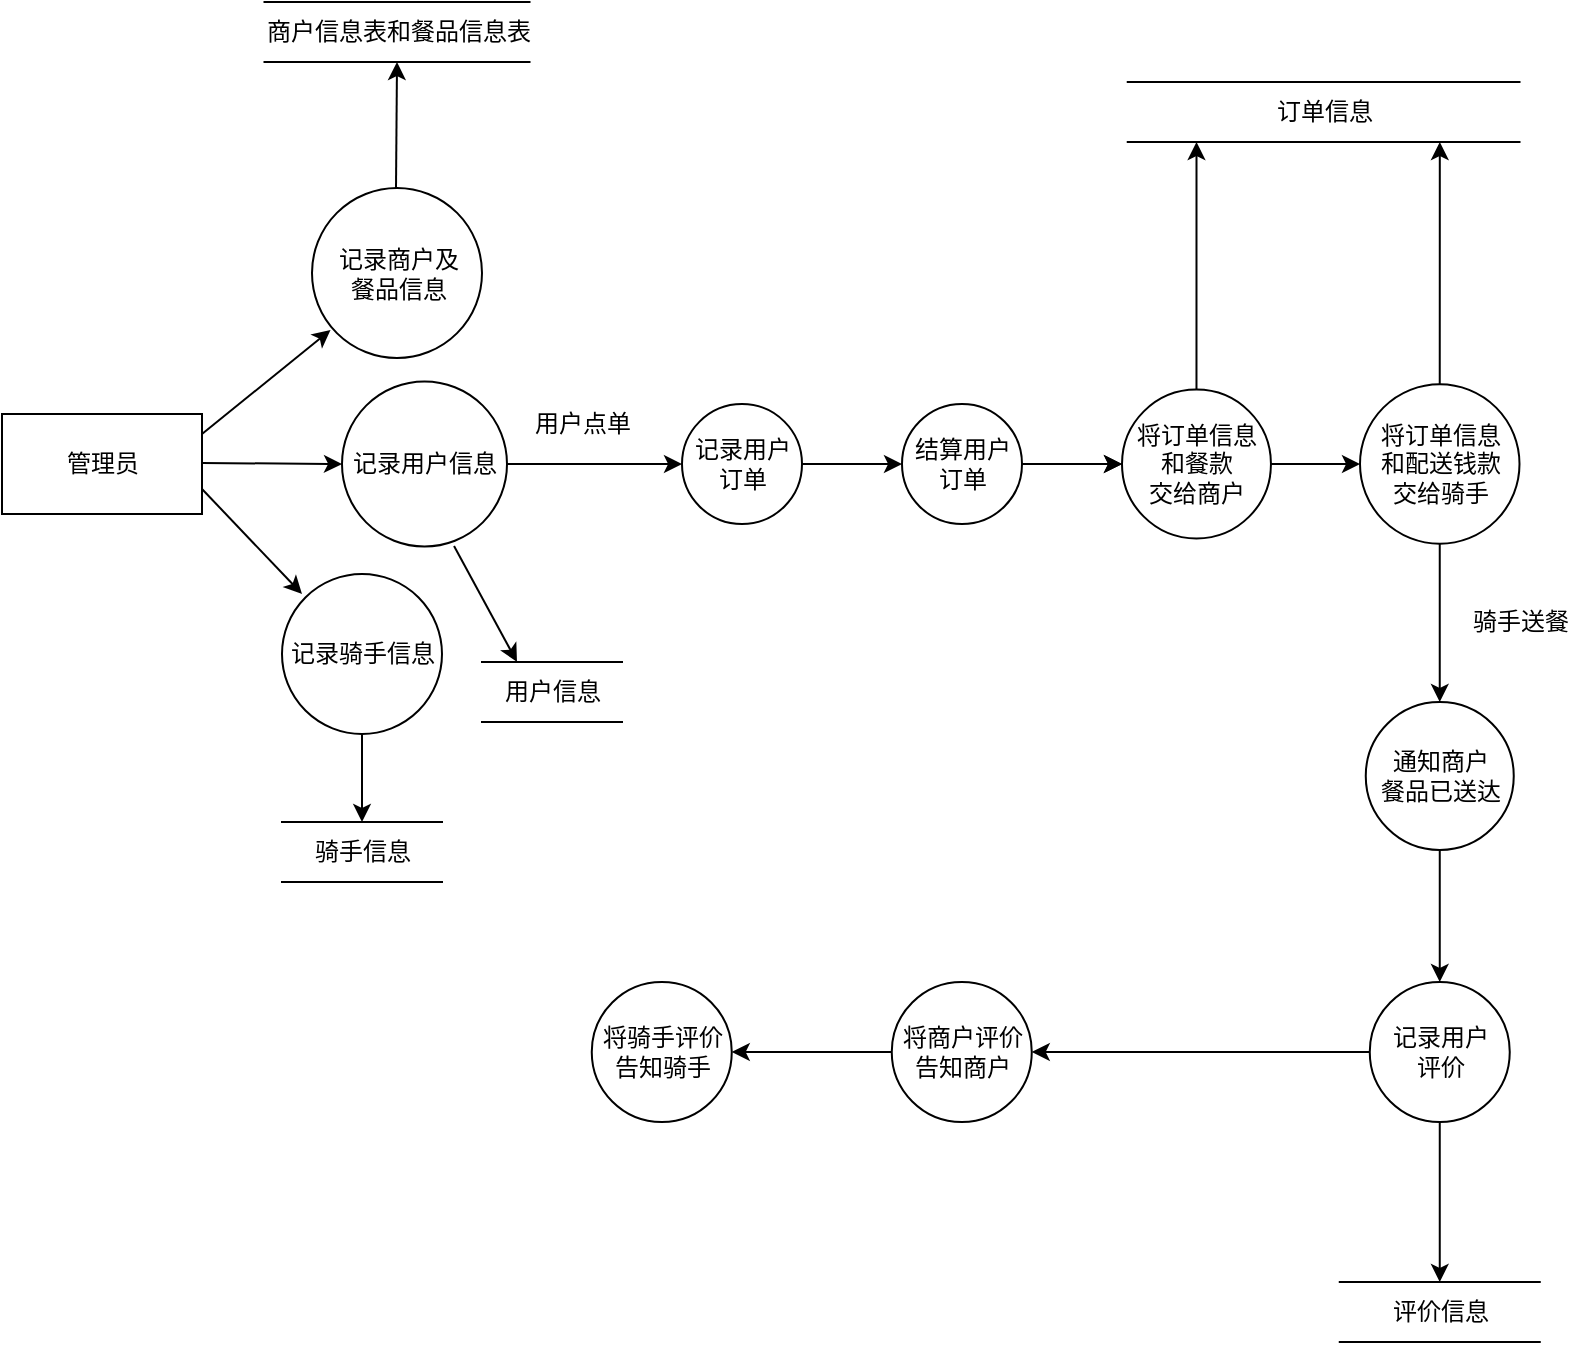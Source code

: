 <mxfile version="13.9.8" type="github" pages="7">
  <diagram id="PulOCDqJ7PH4Gsll6wzy" name="管理员当前系统的具体模型">
    <mxGraphModel dx="1202" dy="559" grid="1" gridSize="10" guides="1" tooltips="1" connect="1" arrows="1" fold="1" page="1" pageScale="1" pageWidth="827" pageHeight="1169" math="0" shadow="0">
      <root>
        <mxCell id="0" />
        <mxCell id="1" parent="0" />
        <mxCell id="TpsvETeanfn6J359NGDi-1" value="管理员" style="html=1;dashed=0;whitespace=wrap;" parent="1" vertex="1">
          <mxGeometry x="30" y="256" width="100" height="50" as="geometry" />
        </mxCell>
        <mxCell id="TpsvETeanfn6J359NGDi-3" value="" style="endArrow=classic;html=1;entryX=0.109;entryY=0.8;entryDx=0;entryDy=0;entryPerimeter=0;" parent="1" edge="1">
          <mxGeometry width="50" height="50" relative="1" as="geometry">
            <mxPoint x="130" y="266" as="sourcePoint" />
            <mxPoint x="194.265" y="214" as="targetPoint" />
          </mxGeometry>
        </mxCell>
        <mxCell id="TpsvETeanfn6J359NGDi-4" value="" style="endArrow=classic;html=1;entryX=0;entryY=0.5;entryDx=0;entryDy=0;" parent="1" target="TpsvETeanfn6J359NGDi-7" edge="1">
          <mxGeometry width="50" height="50" relative="1" as="geometry">
            <mxPoint x="130" y="280.5" as="sourcePoint" />
            <mxPoint x="190" y="281" as="targetPoint" />
          </mxGeometry>
        </mxCell>
        <mxCell id="TpsvETeanfn6J359NGDi-5" value="" style="endArrow=classic;html=1;exitX=1;exitY=0.75;exitDx=0;exitDy=0;" parent="1" source="TpsvETeanfn6J359NGDi-1" edge="1">
          <mxGeometry width="50" height="50" relative="1" as="geometry">
            <mxPoint x="150" y="346" as="sourcePoint" />
            <mxPoint x="180" y="346" as="targetPoint" />
          </mxGeometry>
        </mxCell>
        <mxCell id="TpsvETeanfn6J359NGDi-6" value="记录商户及&lt;br&gt;餐品信息" style="shape=ellipse;html=1;dashed=0;whitespace=wrap;aspect=fixed;perimeter=ellipsePerimeter;" parent="1" vertex="1">
          <mxGeometry x="185" y="143" width="85" height="85" as="geometry" />
        </mxCell>
        <mxCell id="TpsvETeanfn6J359NGDi-14" value="" style="edgeStyle=orthogonalEdgeStyle;rounded=0;orthogonalLoop=1;jettySize=auto;html=1;" parent="1" source="TpsvETeanfn6J359NGDi-7" target="TpsvETeanfn6J359NGDi-10" edge="1">
          <mxGeometry relative="1" as="geometry" />
        </mxCell>
        <mxCell id="TpsvETeanfn6J359NGDi-7" value="记录用户信息" style="shape=ellipse;html=1;dashed=0;whitespace=wrap;aspect=fixed;perimeter=ellipsePerimeter;" parent="1" vertex="1">
          <mxGeometry x="200" y="239.75" width="82.5" height="82.5" as="geometry" />
        </mxCell>
        <mxCell id="TpsvETeanfn6J359NGDi-34" value="" style="edgeStyle=orthogonalEdgeStyle;rounded=0;orthogonalLoop=1;jettySize=auto;html=1;" parent="1" source="TpsvETeanfn6J359NGDi-8" target="TpsvETeanfn6J359NGDi-33" edge="1">
          <mxGeometry relative="1" as="geometry" />
        </mxCell>
        <mxCell id="TpsvETeanfn6J359NGDi-8" value="记录骑手信息" style="shape=ellipse;html=1;dashed=0;whitespace=wrap;aspect=fixed;perimeter=ellipsePerimeter;" parent="1" vertex="1">
          <mxGeometry x="170" y="336" width="80" height="80" as="geometry" />
        </mxCell>
        <mxCell id="TpsvETeanfn6J359NGDi-16" value="" style="edgeStyle=orthogonalEdgeStyle;rounded=0;orthogonalLoop=1;jettySize=auto;html=1;" parent="1" source="TpsvETeanfn6J359NGDi-10" target="TpsvETeanfn6J359NGDi-15" edge="1">
          <mxGeometry relative="1" as="geometry" />
        </mxCell>
        <mxCell id="TpsvETeanfn6J359NGDi-10" value="记录用户&lt;br&gt;订单" style="shape=ellipse;html=1;dashed=0;whitespace=wrap;aspect=fixed;perimeter=ellipsePerimeter;" parent="1" vertex="1">
          <mxGeometry x="370" y="251.01" width="60" height="60" as="geometry" />
        </mxCell>
        <mxCell id="TpsvETeanfn6J359NGDi-21" value="" style="edgeStyle=orthogonalEdgeStyle;rounded=0;orthogonalLoop=1;jettySize=auto;html=1;" parent="1" source="daH0feYdLLQctKMREWX0-1" target="TpsvETeanfn6J359NGDi-20" edge="1">
          <mxGeometry relative="1" as="geometry" />
        </mxCell>
        <mxCell id="TpsvETeanfn6J359NGDi-15" value="结算用户&lt;br&gt;订单" style="shape=ellipse;html=1;dashed=0;whitespace=wrap;aspect=fixed;perimeter=ellipsePerimeter;" parent="1" vertex="1">
          <mxGeometry x="480" y="251" width="60" height="60" as="geometry" />
        </mxCell>
        <mxCell id="TpsvETeanfn6J359NGDi-27" value="" style="edgeStyle=orthogonalEdgeStyle;rounded=0;orthogonalLoop=1;jettySize=auto;html=1;" parent="1" source="TpsvETeanfn6J359NGDi-20" target="TpsvETeanfn6J359NGDi-26" edge="1">
          <mxGeometry relative="1" as="geometry" />
        </mxCell>
        <mxCell id="daH0feYdLLQctKMREWX0-10" value="" style="edgeStyle=orthogonalEdgeStyle;rounded=0;orthogonalLoop=1;jettySize=auto;html=1;" parent="1" source="TpsvETeanfn6J359NGDi-20" target="daH0feYdLLQctKMREWX0-6" edge="1">
          <mxGeometry relative="1" as="geometry">
            <Array as="points">
              <mxPoint x="749" y="150" />
              <mxPoint x="749" y="150" />
            </Array>
          </mxGeometry>
        </mxCell>
        <mxCell id="TpsvETeanfn6J359NGDi-20" value="将订单信息&lt;br&gt;和配送钱款&lt;br&gt;交给骑手" style="shape=ellipse;html=1;dashed=0;whitespace=wrap;aspect=fixed;perimeter=ellipsePerimeter;" parent="1" vertex="1">
          <mxGeometry x="709" y="241.13" width="79.75" height="79.75" as="geometry" />
        </mxCell>
        <mxCell id="TpsvETeanfn6J359NGDi-24" value="" style="endArrow=classic;html=1;" parent="1" edge="1">
          <mxGeometry width="50" height="50" relative="1" as="geometry">
            <mxPoint x="227" y="143" as="sourcePoint" />
            <mxPoint x="227.5" y="80" as="targetPoint" />
          </mxGeometry>
        </mxCell>
        <mxCell id="TpsvETeanfn6J359NGDi-25" value="商户信息表和餐品信息表" style="html=1;dashed=0;whitespace=wrap;shape=partialRectangle;right=0;left=0;" parent="1" vertex="1">
          <mxGeometry x="161.25" y="50" width="132.5" height="30" as="geometry" />
        </mxCell>
        <mxCell id="TpsvETeanfn6J359NGDi-30" value="" style="edgeStyle=orthogonalEdgeStyle;rounded=0;orthogonalLoop=1;jettySize=auto;html=1;" parent="1" source="TpsvETeanfn6J359NGDi-26" target="TpsvETeanfn6J359NGDi-28" edge="1">
          <mxGeometry relative="1" as="geometry" />
        </mxCell>
        <mxCell id="TpsvETeanfn6J359NGDi-26" value="通知商户&lt;br&gt;餐品已送达" style="shape=ellipse;html=1;dashed=0;whitespace=wrap;aspect=fixed;perimeter=ellipsePerimeter;" parent="1" vertex="1">
          <mxGeometry x="711.88" y="400" width="74" height="74" as="geometry" />
        </mxCell>
        <mxCell id="TpsvETeanfn6J359NGDi-43" value="" style="edgeStyle=orthogonalEdgeStyle;rounded=0;orthogonalLoop=1;jettySize=auto;html=1;" parent="1" source="TpsvETeanfn6J359NGDi-28" target="TpsvETeanfn6J359NGDi-42" edge="1">
          <mxGeometry relative="1" as="geometry" />
        </mxCell>
        <mxCell id="TpsvETeanfn6J359NGDi-50" value="" style="edgeStyle=orthogonalEdgeStyle;rounded=0;orthogonalLoop=1;jettySize=auto;html=1;" parent="1" source="TpsvETeanfn6J359NGDi-28" target="TpsvETeanfn6J359NGDi-49" edge="1">
          <mxGeometry relative="1" as="geometry" />
        </mxCell>
        <mxCell id="TpsvETeanfn6J359NGDi-28" value="记录用户&lt;br&gt;评价" style="shape=ellipse;html=1;dashed=0;whitespace=wrap;aspect=fixed;perimeter=ellipsePerimeter;" parent="1" vertex="1">
          <mxGeometry x="713.88" y="540" width="70" height="70" as="geometry" />
        </mxCell>
        <mxCell id="TpsvETeanfn6J359NGDi-33" value="骑手信息" style="html=1;dashed=0;whitespace=wrap;shape=partialRectangle;right=0;left=0;" parent="1" vertex="1">
          <mxGeometry x="170" y="460" width="80" height="30" as="geometry" />
        </mxCell>
        <mxCell id="TpsvETeanfn6J359NGDi-35" value="用户信息" style="html=1;dashed=0;whitespace=wrap;shape=partialRectangle;right=0;left=0;" parent="1" vertex="1">
          <mxGeometry x="270" y="380" width="70" height="30" as="geometry" />
        </mxCell>
        <mxCell id="TpsvETeanfn6J359NGDi-39" value="" style="endArrow=classic;html=1;entryX=0.25;entryY=0;entryDx=0;entryDy=0;exitX=0.679;exitY=0.997;exitDx=0;exitDy=0;exitPerimeter=0;" parent="1" source="TpsvETeanfn6J359NGDi-7" target="TpsvETeanfn6J359NGDi-35" edge="1">
          <mxGeometry width="50" height="50" relative="1" as="geometry">
            <mxPoint x="360" y="380" as="sourcePoint" />
            <mxPoint x="410" y="330" as="targetPoint" />
          </mxGeometry>
        </mxCell>
        <mxCell id="TpsvETeanfn6J359NGDi-45" value="" style="edgeStyle=orthogonalEdgeStyle;rounded=0;orthogonalLoop=1;jettySize=auto;html=1;" parent="1" source="TpsvETeanfn6J359NGDi-42" target="TpsvETeanfn6J359NGDi-44" edge="1">
          <mxGeometry relative="1" as="geometry" />
        </mxCell>
        <mxCell id="TpsvETeanfn6J359NGDi-42" value="将商户评价&lt;br&gt;告知商户" style="shape=ellipse;html=1;dashed=0;whitespace=wrap;aspect=fixed;perimeter=ellipsePerimeter;" parent="1" vertex="1">
          <mxGeometry x="474.88" y="540" width="70" height="70" as="geometry" />
        </mxCell>
        <mxCell id="TpsvETeanfn6J359NGDi-44" value="将骑手评价&lt;br&gt;告知骑手" style="shape=ellipse;html=1;dashed=0;whitespace=wrap;aspect=fixed;perimeter=ellipsePerimeter;" parent="1" vertex="1">
          <mxGeometry x="324.88" y="540" width="70" height="70" as="geometry" />
        </mxCell>
        <mxCell id="TpsvETeanfn6J359NGDi-49" value="评价信息" style="html=1;dashed=0;whitespace=wrap;shape=partialRectangle;right=0;left=0;" parent="1" vertex="1">
          <mxGeometry x="698.88" y="690" width="100" height="30" as="geometry" />
        </mxCell>
        <mxCell id="LMr377BOTEBLQLIHKNoT-1" value="骑手送餐&lt;br&gt;" style="text;html=1;align=center;verticalAlign=middle;resizable=0;points=[];autosize=1;" parent="1" vertex="1">
          <mxGeometry x="759" y="350" width="60" height="20" as="geometry" />
        </mxCell>
        <mxCell id="d7_mc_7TlGg1tu9-dOKc-1" value="用户点单" style="text;html=1;align=center;verticalAlign=middle;resizable=0;points=[];autosize=1;" parent="1" vertex="1">
          <mxGeometry x="290" y="251.01" width="60" height="20" as="geometry" />
        </mxCell>
        <mxCell id="daH0feYdLLQctKMREWX0-2" value="" style="edgeStyle=orthogonalEdgeStyle;rounded=0;orthogonalLoop=1;jettySize=auto;html=1;" parent="1" source="TpsvETeanfn6J359NGDi-15" target="daH0feYdLLQctKMREWX0-1" edge="1">
          <mxGeometry relative="1" as="geometry">
            <mxPoint x="540" y="281" as="sourcePoint" />
            <mxPoint x="748.941" y="173.0" as="targetPoint" />
          </mxGeometry>
        </mxCell>
        <mxCell id="daH0feYdLLQctKMREWX0-9" value="" style="edgeStyle=orthogonalEdgeStyle;rounded=0;orthogonalLoop=1;jettySize=auto;html=1;" parent="1" source="daH0feYdLLQctKMREWX0-1" target="daH0feYdLLQctKMREWX0-6" edge="1">
          <mxGeometry relative="1" as="geometry">
            <Array as="points">
              <mxPoint x="627" y="150" />
              <mxPoint x="627" y="150" />
            </Array>
          </mxGeometry>
        </mxCell>
        <mxCell id="daH0feYdLLQctKMREWX0-1" value="将订单信息&lt;br&gt;和餐款&lt;br&gt;交给商户" style="shape=ellipse;html=1;dashed=0;whitespace=wrap;aspect=fixed;perimeter=ellipsePerimeter;" parent="1" vertex="1">
          <mxGeometry x="590" y="243.76" width="74.48" height="74.48" as="geometry" />
        </mxCell>
        <mxCell id="daH0feYdLLQctKMREWX0-3" value="" style="edgeStyle=orthogonalEdgeStyle;rounded=0;orthogonalLoop=1;jettySize=auto;html=1;" parent="1" source="TpsvETeanfn6J359NGDi-15" target="daH0feYdLLQctKMREWX0-1" edge="1">
          <mxGeometry relative="1" as="geometry">
            <mxPoint x="540" y="281" as="sourcePoint" />
            <mxPoint x="709.0" y="281" as="targetPoint" />
          </mxGeometry>
        </mxCell>
        <mxCell id="daH0feYdLLQctKMREWX0-6" value="订单信息" style="html=1;dashed=0;whitespace=wrap;shape=partialRectangle;right=0;left=0;" parent="1" vertex="1">
          <mxGeometry x="592.87" y="90" width="195.88" height="30" as="geometry" />
        </mxCell>
      </root>
    </mxGraphModel>
  </diagram>
  <diagram id="XjWj0R0LAeMijcCc-C38" name="管理员当前系统的逻辑模型">
    <mxGraphModel dx="1022" dy="475" grid="1" gridSize="10" guides="1" tooltips="1" connect="1" arrows="1" fold="1" page="1" pageScale="1" pageWidth="827" pageHeight="1169" math="0" shadow="0">
      <root>
        <mxCell id="7PEGPyqsujTB2YlUPP05-0" />
        <mxCell id="7PEGPyqsujTB2YlUPP05-1" parent="7PEGPyqsujTB2YlUPP05-0" />
        <mxCell id="O0_hXZs-WxEqtWD1AIJX-0" value="管理员" style="html=1;dashed=0;whitespace=wrap;" parent="7PEGPyqsujTB2YlUPP05-1" vertex="1">
          <mxGeometry x="18" y="256" width="100" height="50" as="geometry" />
        </mxCell>
        <mxCell id="O0_hXZs-WxEqtWD1AIJX-1" value="" style="endArrow=classic;html=1;entryX=0.109;entryY=0.8;entryDx=0;entryDy=0;entryPerimeter=0;" parent="7PEGPyqsujTB2YlUPP05-1" edge="1">
          <mxGeometry width="50" height="50" relative="1" as="geometry">
            <mxPoint x="118" y="266.0" as="sourcePoint" />
            <mxPoint x="182.265" y="214.0" as="targetPoint" />
          </mxGeometry>
        </mxCell>
        <mxCell id="O0_hXZs-WxEqtWD1AIJX-2" value="" style="endArrow=classic;html=1;entryX=0;entryY=0.5;entryDx=0;entryDy=0;" parent="7PEGPyqsujTB2YlUPP05-1" target="O0_hXZs-WxEqtWD1AIJX-6" edge="1">
          <mxGeometry width="50" height="50" relative="1" as="geometry">
            <mxPoint x="118" y="280.5" as="sourcePoint" />
            <mxPoint x="178" y="281" as="targetPoint" />
          </mxGeometry>
        </mxCell>
        <mxCell id="O0_hXZs-WxEqtWD1AIJX-3" value="" style="endArrow=classic;html=1;exitX=1;exitY=0.75;exitDx=0;exitDy=0;" parent="7PEGPyqsujTB2YlUPP05-1" source="O0_hXZs-WxEqtWD1AIJX-0" edge="1">
          <mxGeometry width="50" height="50" relative="1" as="geometry">
            <mxPoint x="138" y="346" as="sourcePoint" />
            <mxPoint x="168" y="346" as="targetPoint" />
          </mxGeometry>
        </mxCell>
        <mxCell id="O0_hXZs-WxEqtWD1AIJX-4" value="记录并管理&lt;br&gt;商户及&lt;br&gt;餐品信息" style="shape=ellipse;html=1;dashed=0;whitespace=wrap;aspect=fixed;perimeter=ellipsePerimeter;" parent="7PEGPyqsujTB2YlUPP05-1" vertex="1">
          <mxGeometry x="173" y="143" width="85" height="85" as="geometry" />
        </mxCell>
        <mxCell id="O0_hXZs-WxEqtWD1AIJX-5" value="" style="edgeStyle=orthogonalEdgeStyle;rounded=0;orthogonalLoop=1;jettySize=auto;html=1;entryX=0;entryY=0.5;entryDx=0;entryDy=0;" parent="7PEGPyqsujTB2YlUPP05-1" source="O0_hXZs-WxEqtWD1AIJX-33" target="O0_hXZs-WxEqtWD1AIJX-13" edge="1">
          <mxGeometry relative="1" as="geometry">
            <mxPoint x="440.0" y="281.01" as="targetPoint" />
          </mxGeometry>
        </mxCell>
        <mxCell id="O0_hXZs-WxEqtWD1AIJX-6" value="记录并管理&lt;br&gt;用户信息" style="shape=ellipse;html=1;dashed=0;whitespace=wrap;aspect=fixed;perimeter=ellipsePerimeter;" parent="7PEGPyqsujTB2YlUPP05-1" vertex="1">
          <mxGeometry x="188" y="239.75" width="82.5" height="82.5" as="geometry" />
        </mxCell>
        <mxCell id="O0_hXZs-WxEqtWD1AIJX-7" value="" style="edgeStyle=orthogonalEdgeStyle;rounded=0;orthogonalLoop=1;jettySize=auto;html=1;" parent="7PEGPyqsujTB2YlUPP05-1" source="O0_hXZs-WxEqtWD1AIJX-8" target="O0_hXZs-WxEqtWD1AIJX-24" edge="1">
          <mxGeometry relative="1" as="geometry" />
        </mxCell>
        <mxCell id="O0_hXZs-WxEqtWD1AIJX-8" value="记录并管理&lt;br&gt;骑手信息" style="shape=ellipse;html=1;dashed=0;whitespace=wrap;aspect=fixed;perimeter=ellipsePerimeter;" parent="7PEGPyqsujTB2YlUPP05-1" vertex="1">
          <mxGeometry x="158" y="336" width="80" height="80" as="geometry" />
        </mxCell>
        <mxCell id="O0_hXZs-WxEqtWD1AIJX-11" value="" style="edgeStyle=orthogonalEdgeStyle;rounded=0;orthogonalLoop=1;jettySize=auto;html=1;" parent="7PEGPyqsujTB2YlUPP05-1" source="O0_hXZs-WxEqtWD1AIJX-13" target="O0_hXZs-WxEqtWD1AIJX-15" edge="1">
          <mxGeometry relative="1" as="geometry" />
        </mxCell>
        <mxCell id="O0_hXZs-WxEqtWD1AIJX-12" value="" style="edgeStyle=orthogonalEdgeStyle;rounded=0;orthogonalLoop=1;jettySize=auto;html=1;" parent="7PEGPyqsujTB2YlUPP05-1" source="O0_hXZs-WxEqtWD1AIJX-13" target="O0_hXZs-WxEqtWD1AIJX-23" edge="1">
          <mxGeometry relative="1" as="geometry" />
        </mxCell>
        <mxCell id="O0_hXZs-WxEqtWD1AIJX-13" value="结算用户&lt;br&gt;订单" style="shape=ellipse;html=1;dashed=0;whitespace=wrap;aspect=fixed;perimeter=ellipsePerimeter;" parent="7PEGPyqsujTB2YlUPP05-1" vertex="1">
          <mxGeometry x="517.39" y="239.26" width="83.49" height="83.49" as="geometry" />
        </mxCell>
        <mxCell id="O0_hXZs-WxEqtWD1AIJX-14" value="" style="edgeStyle=orthogonalEdgeStyle;rounded=0;orthogonalLoop=1;jettySize=auto;html=1;" parent="7PEGPyqsujTB2YlUPP05-1" source="O0_hXZs-WxEqtWD1AIJX-15" target="O0_hXZs-WxEqtWD1AIJX-19" edge="1">
          <mxGeometry relative="1" as="geometry" />
        </mxCell>
        <mxCell id="O0_hXZs-WxEqtWD1AIJX-15" value="系统提交订单&lt;br&gt;给&lt;br&gt;商户和骑手" style="shape=ellipse;html=1;dashed=0;whitespace=wrap;aspect=fixed;perimeter=ellipsePerimeter;" parent="7PEGPyqsujTB2YlUPP05-1" vertex="1">
          <mxGeometry x="676" y="241.13" width="79.75" height="79.75" as="geometry" />
        </mxCell>
        <mxCell id="O0_hXZs-WxEqtWD1AIJX-16" value="" style="endArrow=classic;html=1;" parent="7PEGPyqsujTB2YlUPP05-1" edge="1">
          <mxGeometry width="50" height="50" relative="1" as="geometry">
            <mxPoint x="215" y="143" as="sourcePoint" />
            <mxPoint x="215.5" y="80" as="targetPoint" />
          </mxGeometry>
        </mxCell>
        <mxCell id="O0_hXZs-WxEqtWD1AIJX-17" value="商户信息表和餐品信息表" style="html=1;dashed=0;whitespace=wrap;shape=partialRectangle;right=0;left=0;" parent="7PEGPyqsujTB2YlUPP05-1" vertex="1">
          <mxGeometry x="160" y="50" width="240.75" height="30" as="geometry" />
        </mxCell>
        <mxCell id="O0_hXZs-WxEqtWD1AIJX-18" value="" style="edgeStyle=orthogonalEdgeStyle;rounded=0;orthogonalLoop=1;jettySize=auto;html=1;" parent="7PEGPyqsujTB2YlUPP05-1" source="O0_hXZs-WxEqtWD1AIJX-19" target="O0_hXZs-WxEqtWD1AIJX-22" edge="1">
          <mxGeometry relative="1" as="geometry" />
        </mxCell>
        <mxCell id="O0_hXZs-WxEqtWD1AIJX-19" value="骑手&lt;br&gt;在系统上发出&lt;br&gt;订单送达消息" style="shape=ellipse;html=1;dashed=0;whitespace=wrap;aspect=fixed;perimeter=ellipsePerimeter;" parent="7PEGPyqsujTB2YlUPP05-1" vertex="1">
          <mxGeometry x="676" y="390" width="80" height="80" as="geometry" />
        </mxCell>
        <mxCell id="O0_hXZs-WxEqtWD1AIJX-20" value="" style="edgeStyle=orthogonalEdgeStyle;rounded=0;orthogonalLoop=1;jettySize=auto;html=1;" parent="7PEGPyqsujTB2YlUPP05-1" source="O0_hXZs-WxEqtWD1AIJX-22" target="O0_hXZs-WxEqtWD1AIJX-28" edge="1">
          <mxGeometry relative="1" as="geometry" />
        </mxCell>
        <mxCell id="O0_hXZs-WxEqtWD1AIJX-21" value="" style="edgeStyle=orthogonalEdgeStyle;rounded=0;orthogonalLoop=1;jettySize=auto;html=1;" parent="7PEGPyqsujTB2YlUPP05-1" source="O0_hXZs-WxEqtWD1AIJX-22" target="O0_hXZs-WxEqtWD1AIJX-30" edge="1">
          <mxGeometry relative="1" as="geometry" />
        </mxCell>
        <mxCell id="O0_hXZs-WxEqtWD1AIJX-22" value="用户通过&lt;br&gt;系统评价" style="shape=ellipse;html=1;dashed=0;whitespace=wrap;aspect=fixed;perimeter=ellipsePerimeter;" parent="7PEGPyqsujTB2YlUPP05-1" vertex="1">
          <mxGeometry x="680.88" y="540" width="70" height="70" as="geometry" />
        </mxCell>
        <mxCell id="O0_hXZs-WxEqtWD1AIJX-23" value="订单信息" style="html=1;dashed=0;whitespace=wrap;shape=partialRectangle;right=0;left=0;" parent="7PEGPyqsujTB2YlUPP05-1" vertex="1">
          <mxGeometry x="665.88" y="143" width="100" height="30" as="geometry" />
        </mxCell>
        <mxCell id="O0_hXZs-WxEqtWD1AIJX-24" value="骑手信息" style="html=1;dashed=0;whitespace=wrap;shape=partialRectangle;right=0;left=0;" parent="7PEGPyqsujTB2YlUPP05-1" vertex="1">
          <mxGeometry x="158" y="460" width="80" height="30" as="geometry" />
        </mxCell>
        <mxCell id="O0_hXZs-WxEqtWD1AIJX-25" value="用户信息" style="html=1;dashed=0;whitespace=wrap;shape=partialRectangle;right=0;left=0;" parent="7PEGPyqsujTB2YlUPP05-1" vertex="1">
          <mxGeometry x="258" y="380" width="70" height="30" as="geometry" />
        </mxCell>
        <mxCell id="O0_hXZs-WxEqtWD1AIJX-26" value="" style="endArrow=classic;html=1;entryX=0.25;entryY=0;entryDx=0;entryDy=0;exitX=0.679;exitY=0.997;exitDx=0;exitDy=0;exitPerimeter=0;" parent="7PEGPyqsujTB2YlUPP05-1" source="O0_hXZs-WxEqtWD1AIJX-6" target="O0_hXZs-WxEqtWD1AIJX-25" edge="1">
          <mxGeometry width="50" height="50" relative="1" as="geometry">
            <mxPoint x="348" y="380" as="sourcePoint" />
            <mxPoint x="398" y="330" as="targetPoint" />
          </mxGeometry>
        </mxCell>
        <mxCell id="O0_hXZs-WxEqtWD1AIJX-27" value="" style="edgeStyle=orthogonalEdgeStyle;rounded=0;orthogonalLoop=1;jettySize=auto;html=1;" parent="7PEGPyqsujTB2YlUPP05-1" source="O0_hXZs-WxEqtWD1AIJX-28" target="O0_hXZs-WxEqtWD1AIJX-29" edge="1">
          <mxGeometry relative="1" as="geometry" />
        </mxCell>
        <mxCell id="O0_hXZs-WxEqtWD1AIJX-28" value="商户&lt;br&gt;收到评价&lt;br&gt;并评论" style="shape=ellipse;html=1;dashed=0;whitespace=wrap;aspect=fixed;perimeter=ellipsePerimeter;" parent="7PEGPyqsujTB2YlUPP05-1" vertex="1">
          <mxGeometry x="530.88" y="540" width="70" height="70" as="geometry" />
        </mxCell>
        <mxCell id="O0_hXZs-WxEqtWD1AIJX-29" value="骑手&lt;br&gt;收到评价" style="shape=ellipse;html=1;dashed=0;whitespace=wrap;aspect=fixed;perimeter=ellipsePerimeter;" parent="7PEGPyqsujTB2YlUPP05-1" vertex="1">
          <mxGeometry x="380.88" y="540" width="70" height="70" as="geometry" />
        </mxCell>
        <mxCell id="O0_hXZs-WxEqtWD1AIJX-30" value="评价信息" style="html=1;dashed=0;whitespace=wrap;shape=partialRectangle;right=0;left=0;" parent="7PEGPyqsujTB2YlUPP05-1" vertex="1">
          <mxGeometry x="665.88" y="670" width="100" height="30" as="geometry" />
        </mxCell>
        <mxCell id="O0_hXZs-WxEqtWD1AIJX-33" value="用户浏览&lt;br&gt;餐品" style="shape=ellipse;html=1;dashed=0;whitespace=wrap;aspect=fixed;perimeter=ellipsePerimeter;" parent="7PEGPyqsujTB2YlUPP05-1" vertex="1">
          <mxGeometry x="320" y="254.01" width="54" height="54" as="geometry" />
        </mxCell>
        <mxCell id="O0_hXZs-WxEqtWD1AIJX-34" value="" style="edgeStyle=orthogonalEdgeStyle;rounded=0;orthogonalLoop=1;jettySize=auto;html=1;" parent="7PEGPyqsujTB2YlUPP05-1" source="O0_hXZs-WxEqtWD1AIJX-6" target="O0_hXZs-WxEqtWD1AIJX-33" edge="1">
          <mxGeometry relative="1" as="geometry">
            <mxPoint x="270.5" y="281.1" as="sourcePoint" />
            <mxPoint x="426.0" y="281" as="targetPoint" />
          </mxGeometry>
        </mxCell>
        <mxCell id="O0_hXZs-WxEqtWD1AIJX-37" value="" style="endArrow=classic;html=1;exitX=0.75;exitY=1;exitDx=0;exitDy=0;entryX=0.383;entryY=0.012;entryDx=0;entryDy=0;entryPerimeter=0;" parent="7PEGPyqsujTB2YlUPP05-1" source="O0_hXZs-WxEqtWD1AIJX-17" target="O0_hXZs-WxEqtWD1AIJX-33" edge="1">
          <mxGeometry width="50" height="50" relative="1" as="geometry">
            <mxPoint x="380" y="270" as="sourcePoint" />
            <mxPoint x="430" y="220" as="targetPoint" />
          </mxGeometry>
        </mxCell>
        <mxCell id="O0_hXZs-WxEqtWD1AIJX-39" value="用户添加餐品至购物车" style="text;html=1;align=center;verticalAlign=middle;resizable=0;points=[];autosize=1;" parent="7PEGPyqsujTB2YlUPP05-1" vertex="1">
          <mxGeometry x="377.39" y="254.01" width="140" height="20" as="geometry" />
        </mxCell>
      </root>
    </mxGraphModel>
  </diagram>
  <diagram id="S03hlIgePszKsTVI46A4" name="管理员目标系统的逻辑模型">
    <mxGraphModel dx="1022" dy="475" grid="1" gridSize="10" guides="1" tooltips="1" connect="1" arrows="1" fold="1" page="1" pageScale="1" pageWidth="827" pageHeight="1169" math="0" shadow="0">
      <root>
        <mxCell id="h6W0E3XPHrL82N9zpRij-0" />
        <mxCell id="h6W0E3XPHrL82N9zpRij-1" parent="h6W0E3XPHrL82N9zpRij-0" />
        <mxCell id="khJN0RGJiX4RdqNIVHe0-0" value="管理员" style="html=1;dashed=0;whitespace=wrap;" parent="h6W0E3XPHrL82N9zpRij-1" vertex="1">
          <mxGeometry x="30" y="150" width="100" height="50" as="geometry" />
        </mxCell>
        <mxCell id="khJN0RGJiX4RdqNIVHe0-2" value="" style="edgeStyle=orthogonalEdgeStyle;rounded=0;orthogonalLoop=1;jettySize=auto;html=1;" parent="h6W0E3XPHrL82N9zpRij-1" source="khJN0RGJiX4RdqNIVHe0-0" target="khJN0RGJiX4RdqNIVHe0-1" edge="1">
          <mxGeometry relative="1" as="geometry" />
        </mxCell>
        <mxCell id="khJN0RGJiX4RdqNIVHe0-1" value="根据条件&lt;br&gt;展示信息" style="shape=ellipse;html=1;dashed=0;whitespace=wrap;aspect=fixed;perimeter=ellipsePerimeter;" parent="h6W0E3XPHrL82N9zpRij-1" vertex="1">
          <mxGeometry x="210" y="140" width="70" height="70" as="geometry" />
        </mxCell>
        <mxCell id="khJN0RGJiX4RdqNIVHe0-3" value="输入条件" style="text;html=1;align=center;verticalAlign=middle;resizable=0;points=[];autosize=1;" parent="h6W0E3XPHrL82N9zpRij-1" vertex="1">
          <mxGeometry x="140" y="150" width="60" height="20" as="geometry" />
        </mxCell>
      </root>
    </mxGraphModel>
  </diagram>
  <diagram id="jnfOdmZ__iaxUr_c12kk" name="当前系统具体模型">
    <mxGraphModel dx="1022" dy="475" grid="1" gridSize="10" guides="1" tooltips="1" connect="1" arrows="1" fold="1" page="1" pageScale="1" pageWidth="827" pageHeight="1169" math="0" shadow="0">
      <root>
        <mxCell id="4CEED9ruwewhmVlUyY06-0" />
        <mxCell id="4CEED9ruwewhmVlUyY06-1" parent="4CEED9ruwewhmVlUyY06-0" />
        <mxCell id="lQFAllVbm1Ow5148LgKJ-0" style="edgeStyle=orthogonalEdgeStyle;rounded=0;orthogonalLoop=1;jettySize=auto;html=1;exitX=1;exitY=0.5;exitDx=0;exitDy=0;" edge="1" parent="4CEED9ruwewhmVlUyY06-1" source="lQFAllVbm1Ow5148LgKJ-1">
          <mxGeometry relative="1" as="geometry">
            <mxPoint x="350" y="200" as="targetPoint" />
          </mxGeometry>
        </mxCell>
        <mxCell id="lQFAllVbm1Ow5148LgKJ-1" value="查看用户订单/通知/投诉/" style="ellipse;whiteSpace=wrap;html=1;aspect=fixed;" vertex="1" parent="4CEED9ruwewhmVlUyY06-1">
          <mxGeometry x="210" y="160" width="80" height="80" as="geometry" />
        </mxCell>
        <mxCell id="lQFAllVbm1Ow5148LgKJ-2" style="edgeStyle=orthogonalEdgeStyle;rounded=0;orthogonalLoop=1;jettySize=auto;html=1;exitX=1;exitY=0.5;exitDx=0;exitDy=0;" edge="1" parent="4CEED9ruwewhmVlUyY06-1" source="lQFAllVbm1Ow5148LgKJ-3" target="lQFAllVbm1Ow5148LgKJ-1">
          <mxGeometry relative="1" as="geometry" />
        </mxCell>
        <mxCell id="lQFAllVbm1Ow5148LgKJ-3" value="管理员" style="rounded=0;whiteSpace=wrap;html=1;" vertex="1" parent="4CEED9ruwewhmVlUyY06-1">
          <mxGeometry x="30" y="170" width="120" height="60" as="geometry" />
        </mxCell>
        <mxCell id="lQFAllVbm1Ow5148LgKJ-4" style="edgeStyle=orthogonalEdgeStyle;rounded=0;orthogonalLoop=1;jettySize=auto;html=1;exitX=1;exitY=0.5;exitDx=0;exitDy=0;" edge="1" parent="4CEED9ruwewhmVlUyY06-1" source="lQFAllVbm1Ow5148LgKJ-5">
          <mxGeometry relative="1" as="geometry">
            <mxPoint x="500" y="200" as="targetPoint" />
          </mxGeometry>
        </mxCell>
        <mxCell id="lQFAllVbm1Ow5148LgKJ-5" value="判断消息类型" style="ellipse;whiteSpace=wrap;html=1;" vertex="1" parent="4CEED9ruwewhmVlUyY06-1">
          <mxGeometry x="350" y="160" width="80" height="80" as="geometry" />
        </mxCell>
        <mxCell id="lQFAllVbm1Ow5148LgKJ-6" style="edgeStyle=orthogonalEdgeStyle;rounded=0;orthogonalLoop=1;jettySize=auto;html=1;exitX=1;exitY=0.5;exitDx=0;exitDy=0;" edge="1" parent="4CEED9ruwewhmVlUyY06-1" source="lQFAllVbm1Ow5148LgKJ-7">
          <mxGeometry relative="1" as="geometry">
            <mxPoint x="660" y="205" as="targetPoint" />
          </mxGeometry>
        </mxCell>
        <mxCell id="lQFAllVbm1Ow5148LgKJ-7" value="根据不同类型信息作出不同处理" style="ellipse;whiteSpace=wrap;html=1;" vertex="1" parent="4CEED9ruwewhmVlUyY06-1">
          <mxGeometry x="500" y="160" width="90" height="90" as="geometry" />
        </mxCell>
        <mxCell id="lQFAllVbm1Ow5148LgKJ-8" style="edgeStyle=orthogonalEdgeStyle;rounded=0;orthogonalLoop=1;jettySize=auto;html=1;exitX=1;exitY=0.5;exitDx=0;exitDy=0;" edge="1" parent="4CEED9ruwewhmVlUyY06-1" source="lQFAllVbm1Ow5148LgKJ-9">
          <mxGeometry relative="1" as="geometry">
            <mxPoint x="840" y="205" as="targetPoint" />
            <Array as="points">
              <mxPoint x="830" y="205" />
            </Array>
          </mxGeometry>
        </mxCell>
        <mxCell id="lQFAllVbm1Ow5148LgKJ-9" value="把处理完的消息发送给对应对象" style="ellipse;whiteSpace=wrap;html=1;" vertex="1" parent="4CEED9ruwewhmVlUyY06-1">
          <mxGeometry x="660" y="147.5" width="110" height="115" as="geometry" />
        </mxCell>
        <mxCell id="lQFAllVbm1Ow5148LgKJ-10" value="用户/骑手/商户" style="whiteSpace=wrap;html=1;" vertex="1" parent="4CEED9ruwewhmVlUyY06-1">
          <mxGeometry x="840" y="175" width="120" height="60" as="geometry" />
        </mxCell>
        <mxCell id="lQFAllVbm1Ow5148LgKJ-11" value="消息" style="text;html=1;align=center;verticalAlign=middle;resizable=0;points=[];autosize=1;" vertex="1" parent="4CEED9ruwewhmVlUyY06-1">
          <mxGeometry x="780" y="180" width="40" height="20" as="geometry" />
        </mxCell>
      </root>
    </mxGraphModel>
  </diagram>
  <diagram id="a2TugnccaQGOMZRuFflP" name="当前系统逻辑模型">
    <mxGraphModel dx="1022" dy="475" grid="1" gridSize="10" guides="1" tooltips="1" connect="1" arrows="1" fold="1" page="1" pageScale="1" pageWidth="827" pageHeight="1169" math="0" shadow="0">
      <root>
        <mxCell id="74bvymVrJTyrRG2z0Kbe-0" />
        <mxCell id="74bvymVrJTyrRG2z0Kbe-1" parent="74bvymVrJTyrRG2z0Kbe-0" />
        <mxCell id="t3Q0-jbYd58tLp5EyqqA-0" style="edgeStyle=orthogonalEdgeStyle;rounded=0;orthogonalLoop=1;jettySize=auto;html=1;exitX=1;exitY=0.5;exitDx=0;exitDy=0;entryX=0;entryY=0.5;entryDx=0;entryDy=0;" edge="1" parent="74bvymVrJTyrRG2z0Kbe-1" source="74bvymVrJTyrRG2z0Kbe-2" target="74bvymVrJTyrRG2z0Kbe-5">
          <mxGeometry relative="1" as="geometry" />
        </mxCell>
        <mxCell id="74bvymVrJTyrRG2z0Kbe-2" value="查看消息" style="ellipse;whiteSpace=wrap;html=1;aspect=fixed;" vertex="1" parent="74bvymVrJTyrRG2z0Kbe-1">
          <mxGeometry x="210" y="165" width="80" height="80" as="geometry" />
        </mxCell>
        <mxCell id="74bvymVrJTyrRG2z0Kbe-3" value="管理员" style="rounded=0;whiteSpace=wrap;html=1;" vertex="1" parent="74bvymVrJTyrRG2z0Kbe-1">
          <mxGeometry x="30" y="175" width="120" height="60" as="geometry" />
        </mxCell>
        <mxCell id="qwHbsJAne96khbw_fOdN-0" style="edgeStyle=orthogonalEdgeStyle;rounded=0;orthogonalLoop=1;jettySize=auto;html=1;exitX=1;exitY=0.5;exitDx=0;exitDy=0;entryX=0;entryY=0.5;entryDx=0;entryDy=0;" edge="1" parent="74bvymVrJTyrRG2z0Kbe-1" source="74bvymVrJTyrRG2z0Kbe-5" target="74bvymVrJTyrRG2z0Kbe-16">
          <mxGeometry relative="1" as="geometry" />
        </mxCell>
        <mxCell id="74bvymVrJTyrRG2z0Kbe-5" value="判断消息类型" style="ellipse;whiteSpace=wrap;html=1;" vertex="1" parent="74bvymVrJTyrRG2z0Kbe-1">
          <mxGeometry x="334" y="165" width="80" height="80" as="geometry" />
        </mxCell>
        <mxCell id="74bvymVrJTyrRG2z0Kbe-17" style="edgeStyle=orthogonalEdgeStyle;rounded=0;orthogonalLoop=1;jettySize=auto;html=1;exitX=1;exitY=0.5;exitDx=0;exitDy=0;" edge="1" parent="74bvymVrJTyrRG2z0Kbe-1" source="74bvymVrJTyrRG2z0Kbe-16">
          <mxGeometry relative="1" as="geometry">
            <mxPoint x="660" y="205" as="targetPoint" />
          </mxGeometry>
        </mxCell>
        <mxCell id="74bvymVrJTyrRG2z0Kbe-16" value="根据不同类型信息作出不同处理" style="ellipse;whiteSpace=wrap;html=1;" vertex="1" parent="74bvymVrJTyrRG2z0Kbe-1">
          <mxGeometry x="480" y="160" width="90" height="90" as="geometry" />
        </mxCell>
        <mxCell id="74bvymVrJTyrRG2z0Kbe-19" style="edgeStyle=orthogonalEdgeStyle;rounded=0;orthogonalLoop=1;jettySize=auto;html=1;exitX=1;exitY=0.5;exitDx=0;exitDy=0;" edge="1" parent="74bvymVrJTyrRG2z0Kbe-1" source="74bvymVrJTyrRG2z0Kbe-18">
          <mxGeometry relative="1" as="geometry">
            <mxPoint x="840" y="205" as="targetPoint" />
            <Array as="points">
              <mxPoint x="830" y="205" />
            </Array>
          </mxGeometry>
        </mxCell>
        <mxCell id="74bvymVrJTyrRG2z0Kbe-18" value="把处理完的消息发送给对应对象" style="ellipse;whiteSpace=wrap;html=1;" vertex="1" parent="74bvymVrJTyrRG2z0Kbe-1">
          <mxGeometry x="660" y="147.5" width="110" height="115" as="geometry" />
        </mxCell>
        <mxCell id="74bvymVrJTyrRG2z0Kbe-20" value="用户/骑手/商户" style="whiteSpace=wrap;html=1;" vertex="1" parent="74bvymVrJTyrRG2z0Kbe-1">
          <mxGeometry x="840" y="175" width="120" height="60" as="geometry" />
        </mxCell>
        <mxCell id="74bvymVrJTyrRG2z0Kbe-21" value="消息" style="text;html=1;align=center;verticalAlign=middle;resizable=0;points=[];autosize=1;" vertex="1" parent="74bvymVrJTyrRG2z0Kbe-1">
          <mxGeometry x="780" y="180" width="40" height="20" as="geometry" />
        </mxCell>
        <mxCell id="_JS6r4cPugpHOfFA9fGy-2" value="" style="endArrow=classic;html=1;exitX=1;exitY=0.5;exitDx=0;exitDy=0;entryX=0;entryY=0.5;entryDx=0;entryDy=0;" edge="1" parent="74bvymVrJTyrRG2z0Kbe-1" source="74bvymVrJTyrRG2z0Kbe-3" target="74bvymVrJTyrRG2z0Kbe-2">
          <mxGeometry width="50" height="50" relative="1" as="geometry">
            <mxPoint x="280" y="260" as="sourcePoint" />
            <mxPoint x="75" y="205" as="targetPoint" />
          </mxGeometry>
        </mxCell>
      </root>
    </mxGraphModel>
  </diagram>
  <diagram id="nuJvYJiORPV9BKRI9Qd1" name="目标系统模型">
    <mxGraphModel dx="2287" dy="679" grid="1" gridSize="10" guides="1" tooltips="1" connect="1" arrows="1" fold="1" page="1" pageScale="1" pageWidth="827" pageHeight="1169" math="0" shadow="0">
      <root>
        <mxCell id="CArwahHuDBw9zEISTk4q-0" />
        <mxCell id="CArwahHuDBw9zEISTk4q-1" parent="CArwahHuDBw9zEISTk4q-0" />
        <mxCell id="OS4ReXAMc-jE4PlIASpF-0" style="edgeStyle=orthogonalEdgeStyle;rounded=0;orthogonalLoop=1;jettySize=auto;html=1;exitX=1;exitY=0.5;exitDx=0;exitDy=0;entryX=0;entryY=0.5;entryDx=0;entryDy=0;" edge="1" parent="CArwahHuDBw9zEISTk4q-1" target="OS4ReXAMc-jE4PlIASpF-4">
          <mxGeometry relative="1" as="geometry">
            <mxPoint x="290" y="205" as="sourcePoint" />
            <Array as="points">
              <mxPoint x="160" y="205" />
              <mxPoint x="160" y="205" />
            </Array>
          </mxGeometry>
        </mxCell>
        <mxCell id="OS4ReXAMc-jE4PlIASpF-2" value="管理员" style="rounded=0;whiteSpace=wrap;html=1;" vertex="1" parent="CArwahHuDBw9zEISTk4q-1">
          <mxGeometry x="-130" y="175" width="120" height="60" as="geometry" />
        </mxCell>
        <mxCell id="OS4ReXAMc-jE4PlIASpF-3" style="edgeStyle=orthogonalEdgeStyle;rounded=0;orthogonalLoop=1;jettySize=auto;html=1;exitX=1;exitY=0.5;exitDx=0;exitDy=0;" edge="1" parent="CArwahHuDBw9zEISTk4q-1" source="OS4ReXAMc-jE4PlIASpF-4">
          <mxGeometry relative="1" as="geometry">
            <mxPoint x="500" y="200" as="targetPoint" />
            <Array as="points">
              <mxPoint x="500" y="205" />
            </Array>
          </mxGeometry>
        </mxCell>
        <mxCell id="OS4ReXAMc-jE4PlIASpF-4" value="查看并判断消息类型" style="ellipse;whiteSpace=wrap;html=1;" vertex="1" parent="CArwahHuDBw9zEISTk4q-1">
          <mxGeometry x="240" y="165" width="80" height="80" as="geometry" />
        </mxCell>
        <mxCell id="OS4ReXAMc-jE4PlIASpF-5" style="edgeStyle=orthogonalEdgeStyle;rounded=0;orthogonalLoop=1;jettySize=auto;html=1;exitX=1;exitY=0.5;exitDx=0;exitDy=0;" edge="1" parent="CArwahHuDBw9zEISTk4q-1" source="OS4ReXAMc-jE4PlIASpF-6">
          <mxGeometry relative="1" as="geometry">
            <mxPoint x="660" y="205" as="targetPoint" />
          </mxGeometry>
        </mxCell>
        <mxCell id="OS4ReXAMc-jE4PlIASpF-6" value="根据不同类型信息作出不同处理" style="ellipse;whiteSpace=wrap;html=1;" vertex="1" parent="CArwahHuDBw9zEISTk4q-1">
          <mxGeometry x="440" y="160" width="90" height="90" as="geometry" />
        </mxCell>
        <mxCell id="OS4ReXAMc-jE4PlIASpF-7" style="edgeStyle=orthogonalEdgeStyle;rounded=0;orthogonalLoop=1;jettySize=auto;html=1;exitX=1;exitY=0.5;exitDx=0;exitDy=0;" edge="1" parent="CArwahHuDBw9zEISTk4q-1" source="OS4ReXAMc-jE4PlIASpF-8">
          <mxGeometry relative="1" as="geometry">
            <mxPoint x="840" y="205" as="targetPoint" />
            <Array as="points">
              <mxPoint x="830" y="205" />
            </Array>
          </mxGeometry>
        </mxCell>
        <mxCell id="OS4ReXAMc-jE4PlIASpF-8" value="把处理完的消息发送给对应对象" style="ellipse;whiteSpace=wrap;html=1;" vertex="1" parent="CArwahHuDBw9zEISTk4q-1">
          <mxGeometry x="660" y="147.5" width="110" height="115" as="geometry" />
        </mxCell>
        <mxCell id="OS4ReXAMc-jE4PlIASpF-9" value="用户/骑手/商户" style="whiteSpace=wrap;html=1;" vertex="1" parent="CArwahHuDBw9zEISTk4q-1">
          <mxGeometry x="840" y="175" width="120" height="60" as="geometry" />
        </mxCell>
        <mxCell id="OS4ReXAMc-jE4PlIASpF-10" value="消息" style="text;html=1;align=center;verticalAlign=middle;resizable=0;points=[];autosize=1;" vertex="1" parent="CArwahHuDBw9zEISTk4q-1">
          <mxGeometry x="780" y="180" width="40" height="20" as="geometry" />
        </mxCell>
        <mxCell id="OS4ReXAMc-jE4PlIASpF-12" value="根据条件展示信息" style="ellipse;whiteSpace=wrap;html=1;aspect=fixed;" vertex="1" parent="CArwahHuDBw9zEISTk4q-1">
          <mxGeometry x="80" y="165" width="80" height="80" as="geometry" />
        </mxCell>
        <mxCell id="OS4ReXAMc-jE4PlIASpF-13" value="" style="endArrow=classic;html=1;exitX=1;exitY=0.5;exitDx=0;exitDy=0;entryX=0;entryY=0.5;entryDx=0;entryDy=0;" edge="1" parent="CArwahHuDBw9zEISTk4q-1" source="OS4ReXAMc-jE4PlIASpF-2" target="OS4ReXAMc-jE4PlIASpF-12">
          <mxGeometry width="50" height="50" relative="1" as="geometry">
            <mxPoint x="280" y="260" as="sourcePoint" />
            <mxPoint x="330" y="210" as="targetPoint" />
          </mxGeometry>
        </mxCell>
        <mxCell id="OS4ReXAMc-jE4PlIASpF-14" value="条件" style="text;html=1;align=center;verticalAlign=middle;resizable=0;points=[];autosize=1;" vertex="1" parent="CArwahHuDBw9zEISTk4q-1">
          <mxGeometry x="20" y="175" width="40" height="20" as="geometry" />
        </mxCell>
        <mxCell id="OS4ReXAMc-jE4PlIASpF-15" value="条件1" style="text;html=1;align=center;verticalAlign=middle;resizable=0;points=[];autosize=1;" vertex="1" parent="CArwahHuDBw9zEISTk4q-1">
          <mxGeometry x="155" y="180" width="50" height="20" as="geometry" />
        </mxCell>
      </root>
    </mxGraphModel>
  </diagram>
  <diagram id="Ph3wz4keeilu1R2oMG9g" name="1. 管理员子系统">
    <mxGraphModel dx="1022" dy="475" grid="1" gridSize="10" guides="1" tooltips="1" connect="1" arrows="1" fold="1" page="1" pageScale="1" pageWidth="827" pageHeight="1169" math="0" shadow="0">
      <root>
        <mxCell id="VS-bNOg2aFwohQl8_o_v-0" />
        <mxCell id="VS-bNOg2aFwohQl8_o_v-1" parent="VS-bNOg2aFwohQl8_o_v-0" />
      </root>
    </mxGraphModel>
  </diagram>
</mxfile>
